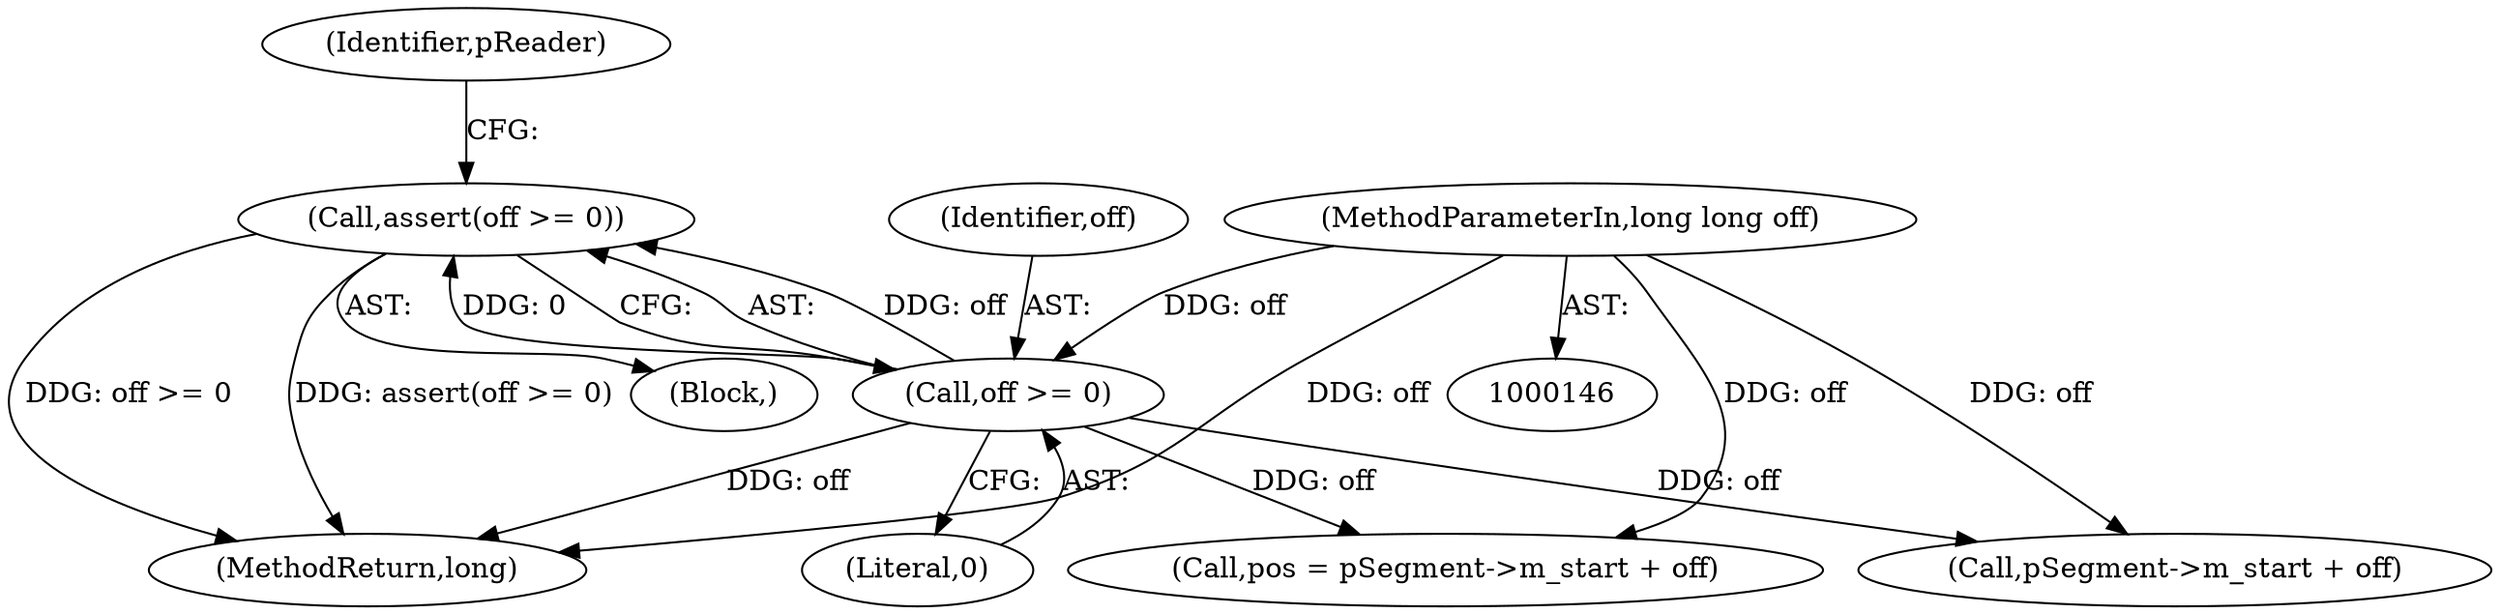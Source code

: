 digraph "0_Android_04839626ed859623901ebd3a5fd483982186b59d_146@API" {
"1000154" [label="(Call,assert(off >= 0))"];
"1000155" [label="(Call,off >= 0)"];
"1000148" [label="(MethodParameterIn,long long off)"];
"1000187" [label="(Call,pos = pSegment->m_start + off)"];
"1000157" [label="(Literal,0)"];
"1000675" [label="(MethodReturn,long)"];
"1000148" [label="(MethodParameterIn,long long off)"];
"1000159" [label="(Identifier,pReader)"];
"1000156" [label="(Identifier,off)"];
"1000189" [label="(Call,pSegment->m_start + off)"];
"1000151" [label="(Block,)"];
"1000155" [label="(Call,off >= 0)"];
"1000154" [label="(Call,assert(off >= 0))"];
"1000154" -> "1000151"  [label="AST: "];
"1000154" -> "1000155"  [label="CFG: "];
"1000155" -> "1000154"  [label="AST: "];
"1000159" -> "1000154"  [label="CFG: "];
"1000154" -> "1000675"  [label="DDG: off >= 0"];
"1000154" -> "1000675"  [label="DDG: assert(off >= 0)"];
"1000155" -> "1000154"  [label="DDG: off"];
"1000155" -> "1000154"  [label="DDG: 0"];
"1000155" -> "1000157"  [label="CFG: "];
"1000156" -> "1000155"  [label="AST: "];
"1000157" -> "1000155"  [label="AST: "];
"1000155" -> "1000675"  [label="DDG: off"];
"1000148" -> "1000155"  [label="DDG: off"];
"1000155" -> "1000187"  [label="DDG: off"];
"1000155" -> "1000189"  [label="DDG: off"];
"1000148" -> "1000146"  [label="AST: "];
"1000148" -> "1000675"  [label="DDG: off"];
"1000148" -> "1000187"  [label="DDG: off"];
"1000148" -> "1000189"  [label="DDG: off"];
}
